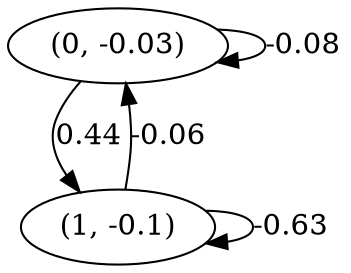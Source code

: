 digraph {
    0 [ label = "(0, -0.03)" ]
    1 [ label = "(1, -0.1)" ]
    0 -> 0 [ label = "-0.08" ]
    1 -> 1 [ label = "-0.63" ]
    1 -> 0 [ label = "-0.06" ]
    0 -> 1 [ label = "0.44" ]
}

